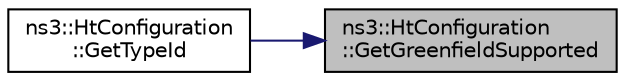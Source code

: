 digraph "ns3::HtConfiguration::GetGreenfieldSupported"
{
 // LATEX_PDF_SIZE
  edge [fontname="Helvetica",fontsize="10",labelfontname="Helvetica",labelfontsize="10"];
  node [fontname="Helvetica",fontsize="10",shape=record];
  rankdir="RL";
  Node1 [label="ns3::HtConfiguration\l::GetGreenfieldSupported",height=0.2,width=0.4,color="black", fillcolor="grey75", style="filled", fontcolor="black",tooltip=" "];
  Node1 -> Node2 [dir="back",color="midnightblue",fontsize="10",style="solid",fontname="Helvetica"];
  Node2 [label="ns3::HtConfiguration\l::GetTypeId",height=0.2,width=0.4,color="black", fillcolor="white", style="filled",URL="$classns3_1_1_ht_configuration.html#a62523ab91cba341c38303ffc6f40dae2",tooltip="Get the type ID."];
}
